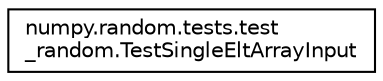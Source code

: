 digraph "Graphical Class Hierarchy"
{
 // LATEX_PDF_SIZE
  edge [fontname="Helvetica",fontsize="10",labelfontname="Helvetica",labelfontsize="10"];
  node [fontname="Helvetica",fontsize="10",shape=record];
  rankdir="LR";
  Node0 [label="numpy.random.tests.test\l_random.TestSingleEltArrayInput",height=0.2,width=0.4,color="black", fillcolor="white", style="filled",URL="$classnumpy_1_1random_1_1tests_1_1test__random_1_1TestSingleEltArrayInput.html",tooltip=" "];
}
